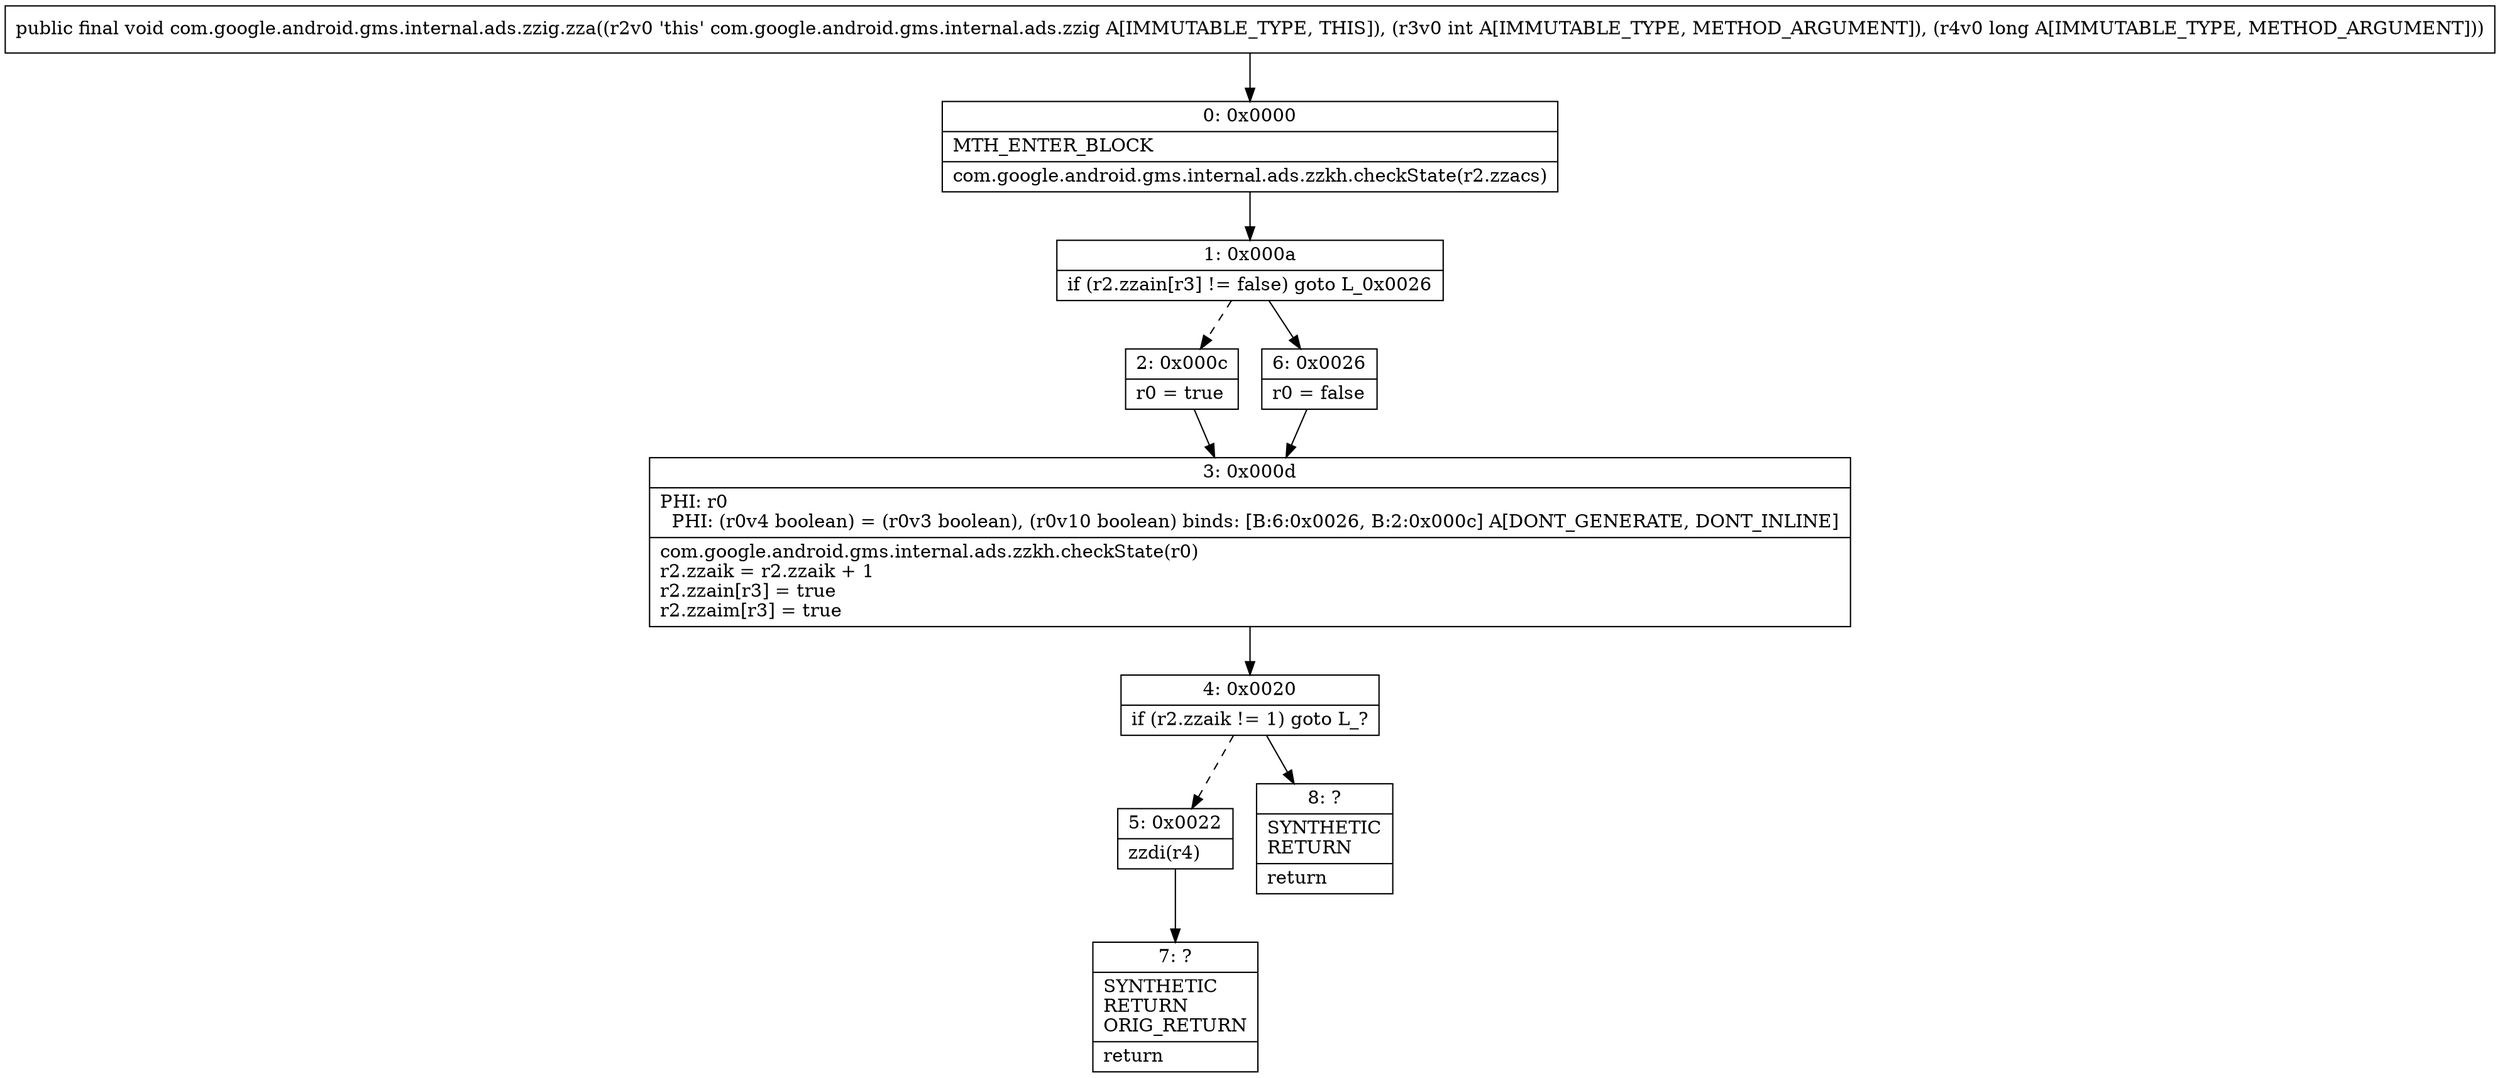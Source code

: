 digraph "CFG forcom.google.android.gms.internal.ads.zzig.zza(IJ)V" {
Node_0 [shape=record,label="{0\:\ 0x0000|MTH_ENTER_BLOCK\l|com.google.android.gms.internal.ads.zzkh.checkState(r2.zzacs)\l}"];
Node_1 [shape=record,label="{1\:\ 0x000a|if (r2.zzain[r3] != false) goto L_0x0026\l}"];
Node_2 [shape=record,label="{2\:\ 0x000c|r0 = true\l}"];
Node_3 [shape=record,label="{3\:\ 0x000d|PHI: r0 \l  PHI: (r0v4 boolean) = (r0v3 boolean), (r0v10 boolean) binds: [B:6:0x0026, B:2:0x000c] A[DONT_GENERATE, DONT_INLINE]\l|com.google.android.gms.internal.ads.zzkh.checkState(r0)\lr2.zzaik = r2.zzaik + 1\lr2.zzain[r3] = true\lr2.zzaim[r3] = true\l}"];
Node_4 [shape=record,label="{4\:\ 0x0020|if (r2.zzaik != 1) goto L_?\l}"];
Node_5 [shape=record,label="{5\:\ 0x0022|zzdi(r4)\l}"];
Node_6 [shape=record,label="{6\:\ 0x0026|r0 = false\l}"];
Node_7 [shape=record,label="{7\:\ ?|SYNTHETIC\lRETURN\lORIG_RETURN\l|return\l}"];
Node_8 [shape=record,label="{8\:\ ?|SYNTHETIC\lRETURN\l|return\l}"];
MethodNode[shape=record,label="{public final void com.google.android.gms.internal.ads.zzig.zza((r2v0 'this' com.google.android.gms.internal.ads.zzig A[IMMUTABLE_TYPE, THIS]), (r3v0 int A[IMMUTABLE_TYPE, METHOD_ARGUMENT]), (r4v0 long A[IMMUTABLE_TYPE, METHOD_ARGUMENT])) }"];
MethodNode -> Node_0;
Node_0 -> Node_1;
Node_1 -> Node_2[style=dashed];
Node_1 -> Node_6;
Node_2 -> Node_3;
Node_3 -> Node_4;
Node_4 -> Node_5[style=dashed];
Node_4 -> Node_8;
Node_5 -> Node_7;
Node_6 -> Node_3;
}

